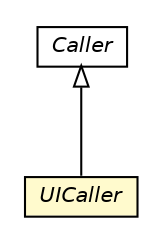 #!/usr/local/bin/dot
#
# Class diagram 
# Generated by UMLGraph version R5_6-24-gf6e263 (http://www.umlgraph.org/)
#

digraph G {
	edge [fontname="Helvetica",fontsize=10,labelfontname="Helvetica",labelfontsize=10];
	node [fontname="Helvetica",fontsize=10,shape=plaintext];
	nodesep=0.25;
	ranksep=0.5;
	// org.universAAL.middleware.bus.member.Caller
	c371229 [label=<<table title="org.universAAL.middleware.bus.member.Caller" border="0" cellborder="1" cellspacing="0" cellpadding="2" port="p" href="../bus/member/Caller.html">
		<tr><td><table border="0" cellspacing="0" cellpadding="1">
<tr><td align="center" balign="center"><font face="Helvetica-Oblique"> Caller </font></td></tr>
		</table></td></tr>
		</table>>, URL="../bus/member/Caller.html", fontname="Helvetica", fontcolor="black", fontsize=10.0];
	// org.universAAL.middleware.ui.UICaller
	c371342 [label=<<table title="org.universAAL.middleware.ui.UICaller" border="0" cellborder="1" cellspacing="0" cellpadding="2" port="p" bgcolor="lemonChiffon" href="./UICaller.html">
		<tr><td><table border="0" cellspacing="0" cellpadding="1">
<tr><td align="center" balign="center"><font face="Helvetica-Oblique"> UICaller </font></td></tr>
		</table></td></tr>
		</table>>, URL="./UICaller.html", fontname="Helvetica", fontcolor="black", fontsize=10.0];
	//org.universAAL.middleware.ui.UICaller extends org.universAAL.middleware.bus.member.Caller
	c371229:p -> c371342:p [dir=back,arrowtail=empty];
}

